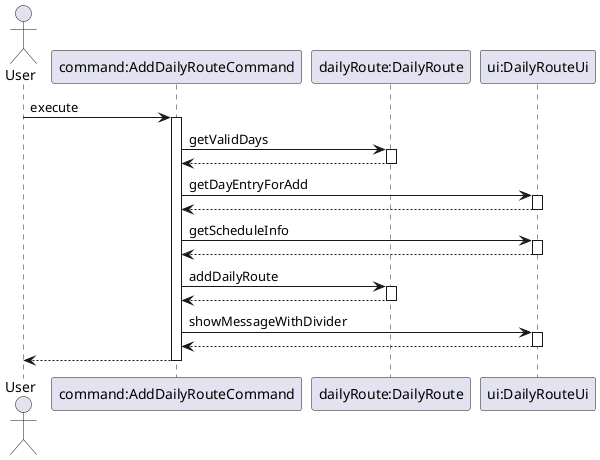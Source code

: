 @startuml
actor User
User -> "command:AddDailyRouteCommand" : execute
activate "command:AddDailyRouteCommand"
"command:AddDailyRouteCommand" -> "dailyRoute:DailyRoute" : getValidDays
activate "dailyRoute:DailyRoute"
return
deactivate "dailyRoute:DailyRoute"
"command:AddDailyRouteCommand" -> "ui:DailyRouteUi" : getDayEntryForAdd
activate "ui:DailyRouteUi"
return
deactivate "ui:DailyRouteUi"

"command:AddDailyRouteCommand" -> "ui:DailyRouteUi" : getScheduleInfo
activate "ui:DailyRouteUi"
return
deactivate "ui:DailyRouteUi"

"command:AddDailyRouteCommand" -> "dailyRoute:DailyRoute" : addDailyRoute
activate "dailyRoute:DailyRoute"
"dailyRoute:DailyRoute" --> "command:AddDailyRouteCommand"
deactivate "dailyRoute:DailyRoute"

"command:AddDailyRouteCommand" -> "ui:DailyRouteUi": showMessageWithDivider
activate "ui:DailyRouteUi"
return
deactivate "ui:DailyRouteUi"
"command:AddDailyRouteCommand" --> User
deactivate "command:AddDailyRouteCommand"

@enduml